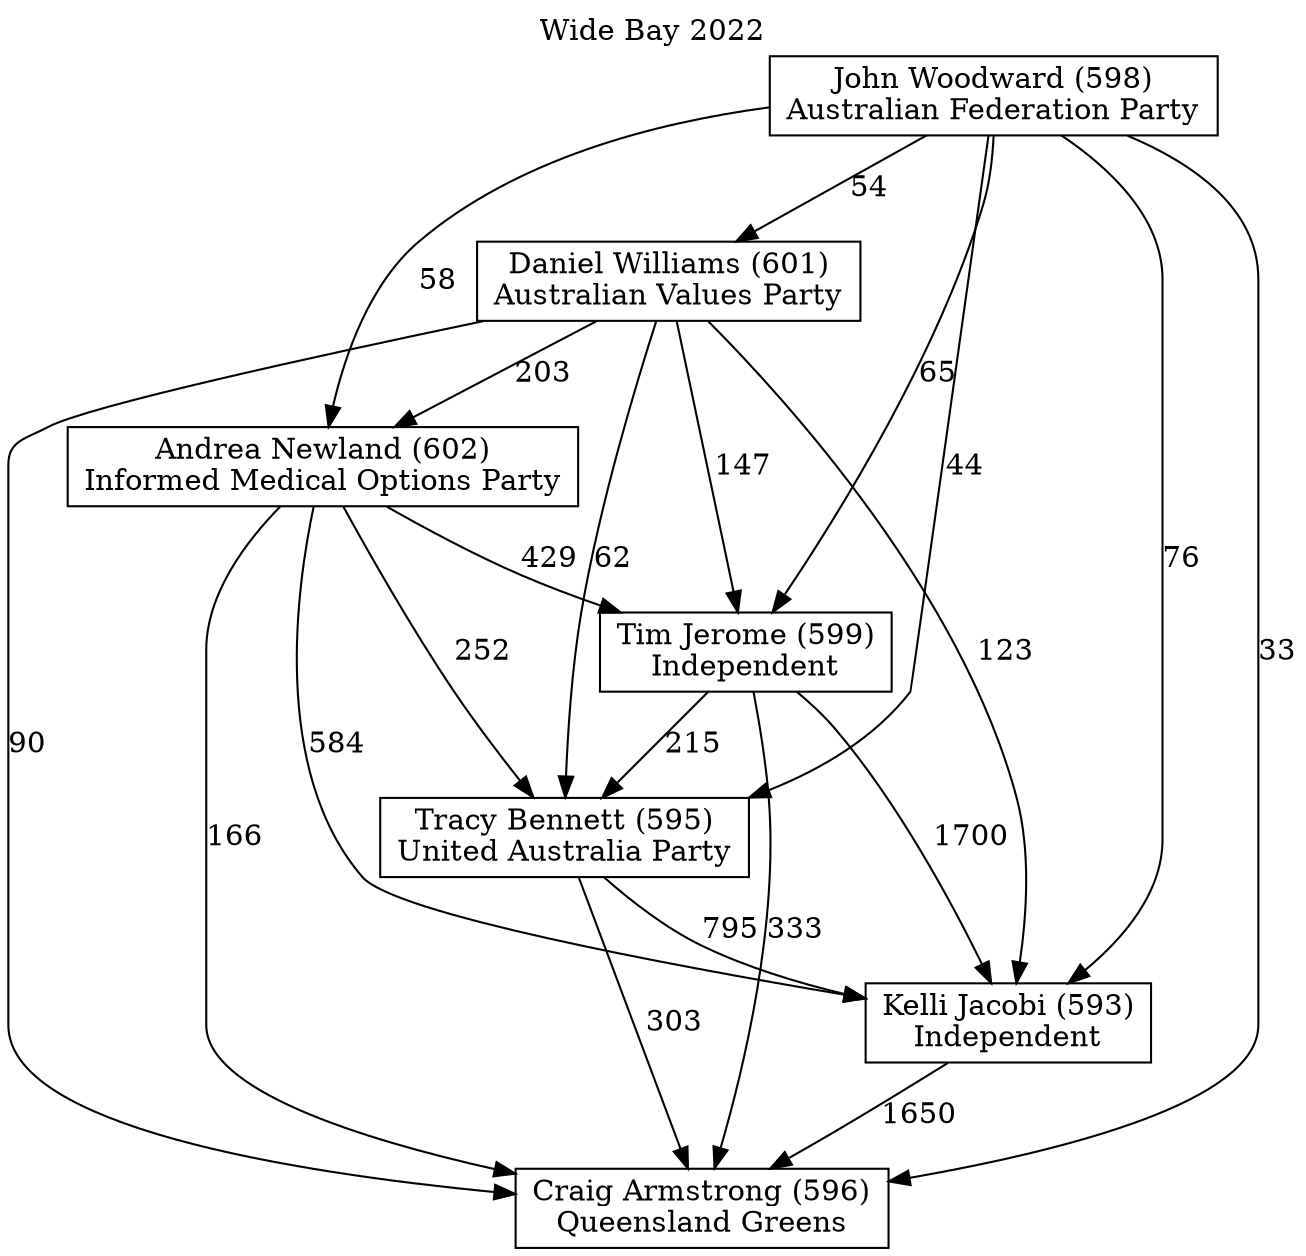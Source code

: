 // House preference flow
digraph "Craig Armstrong (596)_Wide Bay_2022" {
	graph [label="Wide Bay 2022" labelloc=t mclimit=10]
	node [shape=box]
	"Daniel Williams (601)" [label="Daniel Williams (601)
Australian Values Party"]
	"Tracy Bennett (595)" [label="Tracy Bennett (595)
United Australia Party"]
	"Andrea Newland (602)" [label="Andrea Newland (602)
Informed Medical Options Party"]
	"John Woodward (598)" [label="John Woodward (598)
Australian Federation Party"]
	"Craig Armstrong (596)" [label="Craig Armstrong (596)
Queensland Greens"]
	"Kelli Jacobi (593)" [label="Kelli Jacobi (593)
Independent"]
	"Tim Jerome (599)" [label="Tim Jerome (599)
Independent"]
	"Daniel Williams (601)" -> "Andrea Newland (602)" [label=203]
	"Kelli Jacobi (593)" -> "Craig Armstrong (596)" [label=1650]
	"Tracy Bennett (595)" -> "Craig Armstrong (596)" [label=303]
	"Tim Jerome (599)" -> "Craig Armstrong (596)" [label=333]
	"Daniel Williams (601)" -> "Tracy Bennett (595)" [label=62]
	"Daniel Williams (601)" -> "Craig Armstrong (596)" [label=90]
	"John Woodward (598)" -> "Tracy Bennett (595)" [label=44]
	"John Woodward (598)" -> "Daniel Williams (601)" [label=54]
	"Tim Jerome (599)" -> "Kelli Jacobi (593)" [label=1700]
	"John Woodward (598)" -> "Andrea Newland (602)" [label=58]
	"Tracy Bennett (595)" -> "Kelli Jacobi (593)" [label=795]
	"Andrea Newland (602)" -> "Tracy Bennett (595)" [label=252]
	"Daniel Williams (601)" -> "Tim Jerome (599)" [label=147]
	"Andrea Newland (602)" -> "Craig Armstrong (596)" [label=166]
	"Andrea Newland (602)" -> "Kelli Jacobi (593)" [label=584]
	"John Woodward (598)" -> "Tim Jerome (599)" [label=65]
	"Tim Jerome (599)" -> "Tracy Bennett (595)" [label=215]
	"John Woodward (598)" -> "Kelli Jacobi (593)" [label=76]
	"Andrea Newland (602)" -> "Tim Jerome (599)" [label=429]
	"John Woodward (598)" -> "Craig Armstrong (596)" [label=33]
	"Daniel Williams (601)" -> "Kelli Jacobi (593)" [label=123]
}
